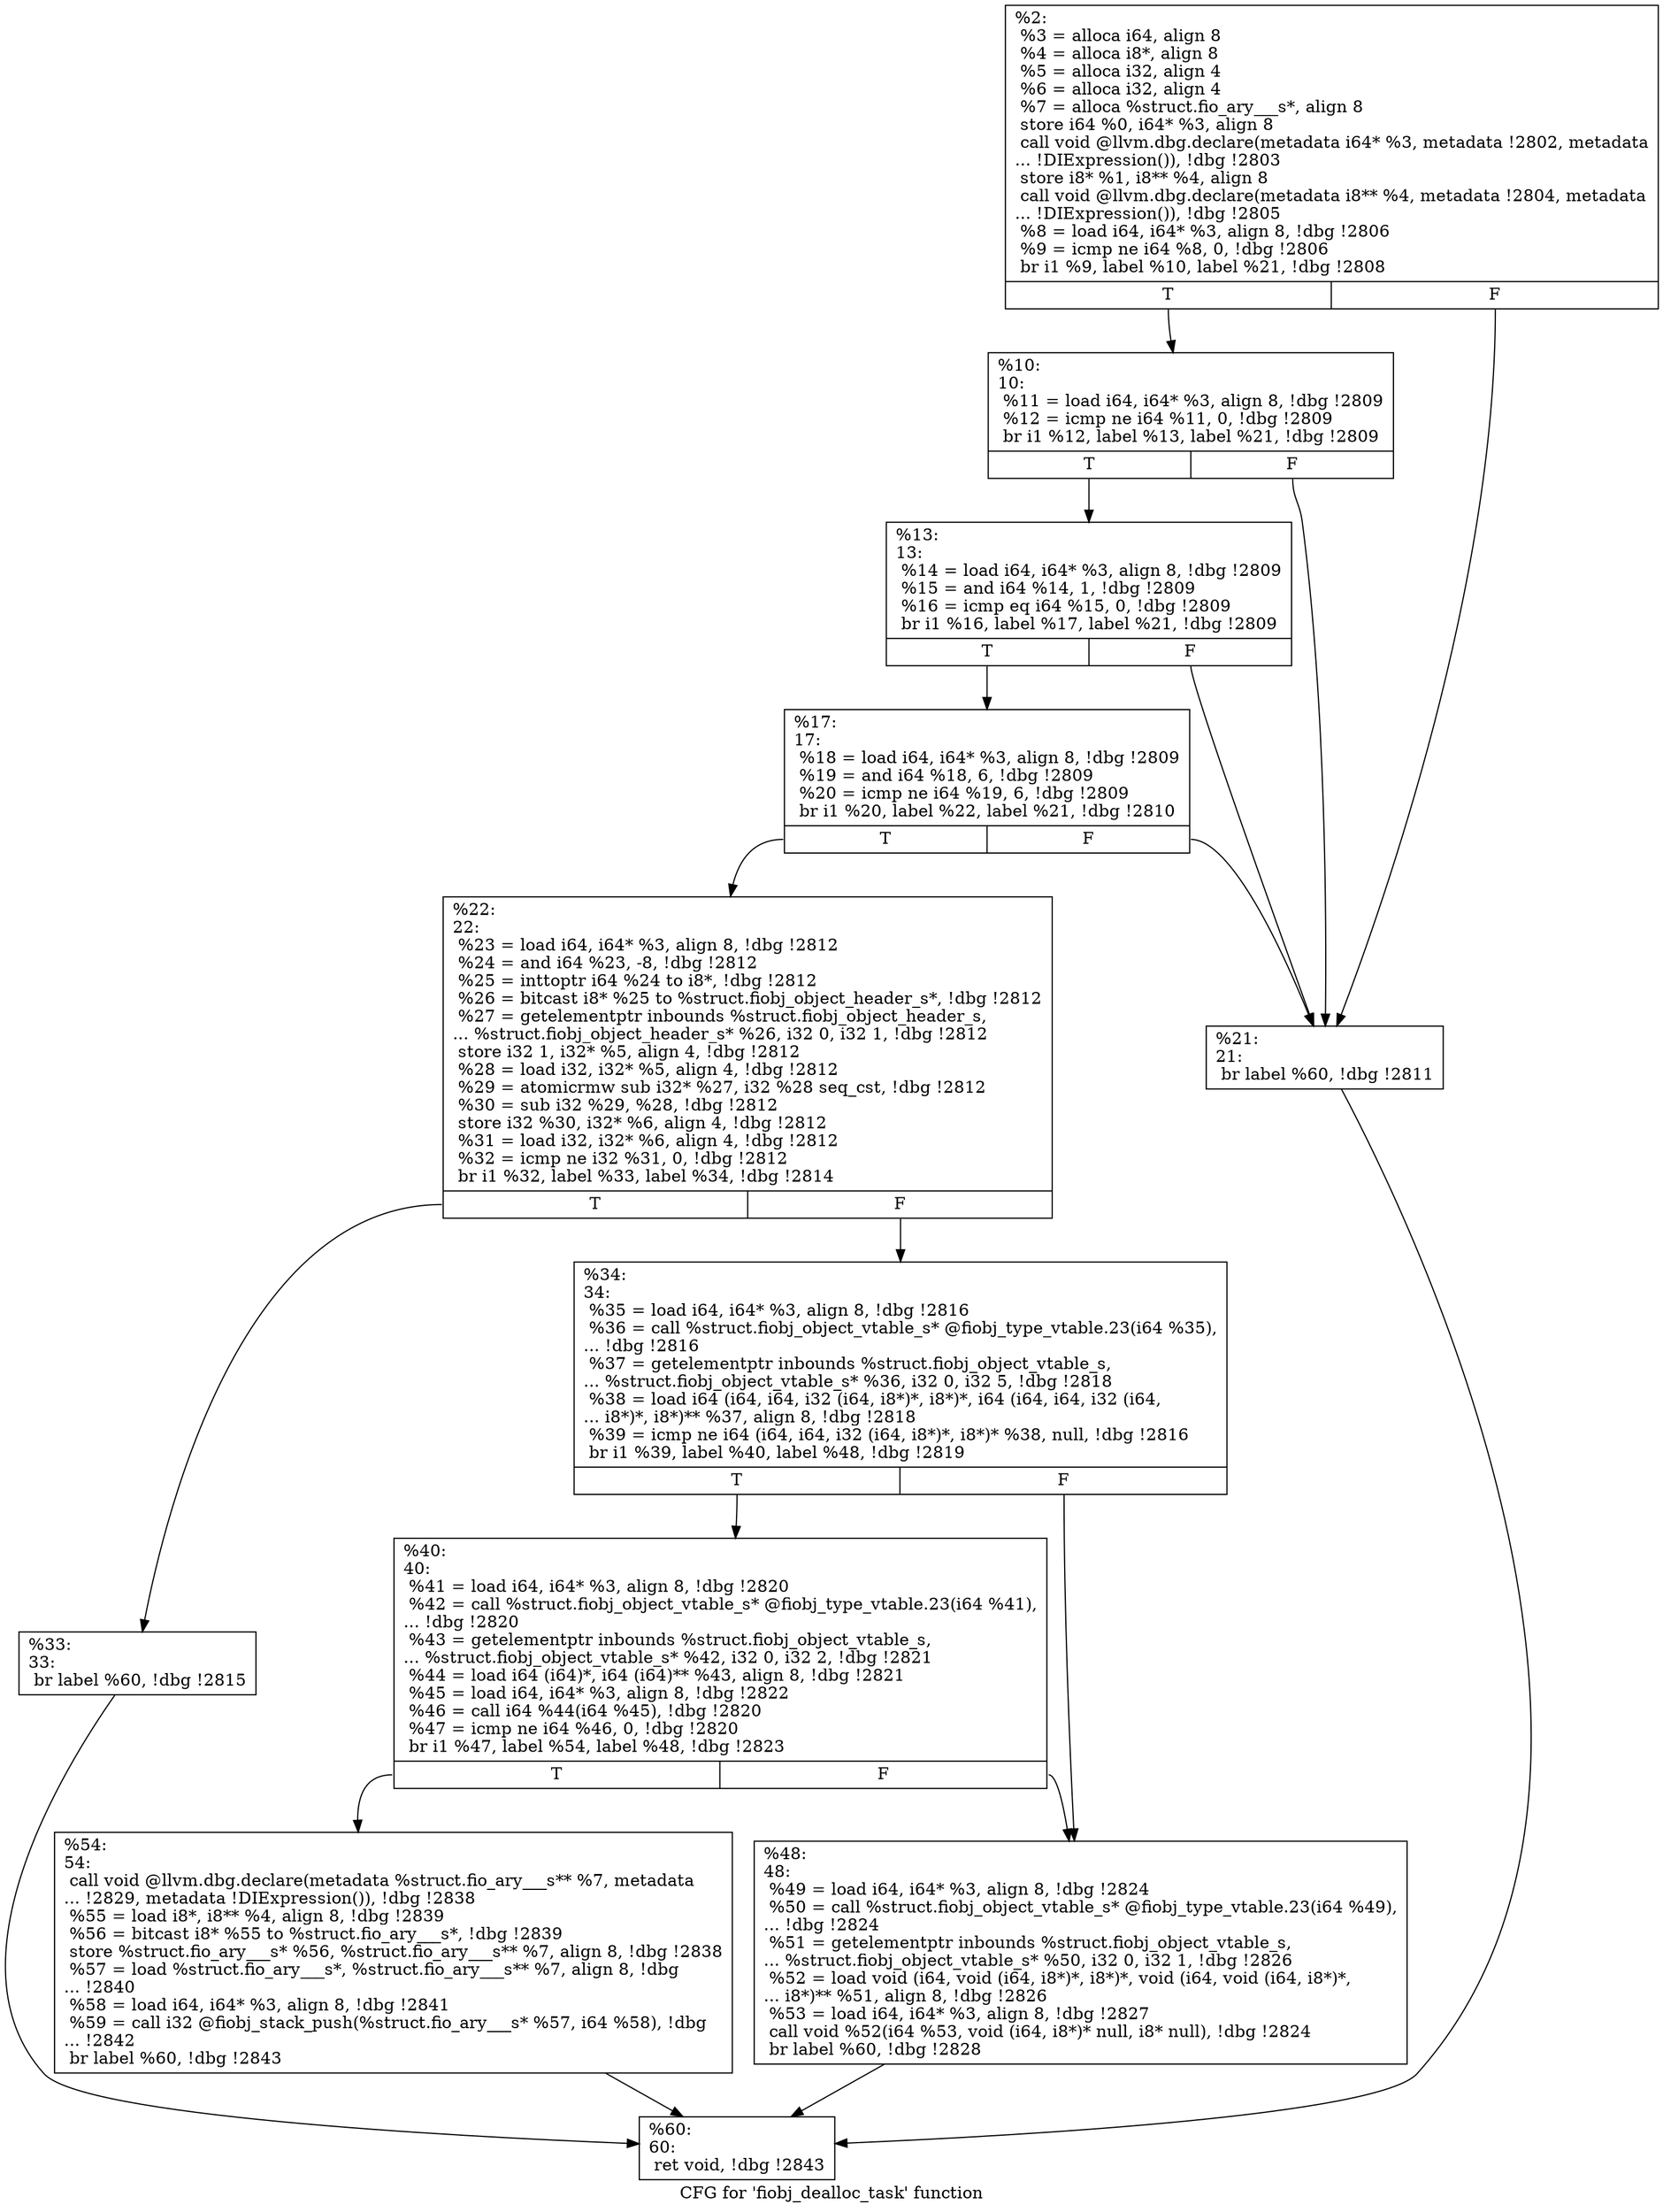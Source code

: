 digraph "CFG for 'fiobj_dealloc_task' function" {
	label="CFG for 'fiobj_dealloc_task' function";

	Node0x556851e0c970 [shape=record,label="{%2:\l  %3 = alloca i64, align 8\l  %4 = alloca i8*, align 8\l  %5 = alloca i32, align 4\l  %6 = alloca i32, align 4\l  %7 = alloca %struct.fio_ary___s*, align 8\l  store i64 %0, i64* %3, align 8\l  call void @llvm.dbg.declare(metadata i64* %3, metadata !2802, metadata\l... !DIExpression()), !dbg !2803\l  store i8* %1, i8** %4, align 8\l  call void @llvm.dbg.declare(metadata i8** %4, metadata !2804, metadata\l... !DIExpression()), !dbg !2805\l  %8 = load i64, i64* %3, align 8, !dbg !2806\l  %9 = icmp ne i64 %8, 0, !dbg !2806\l  br i1 %9, label %10, label %21, !dbg !2808\l|{<s0>T|<s1>F}}"];
	Node0x556851e0c970:s0 -> Node0x556851e0dac0;
	Node0x556851e0c970:s1 -> Node0x556851e0dbb0;
	Node0x556851e0dac0 [shape=record,label="{%10:\l10:                                               \l  %11 = load i64, i64* %3, align 8, !dbg !2809\l  %12 = icmp ne i64 %11, 0, !dbg !2809\l  br i1 %12, label %13, label %21, !dbg !2809\l|{<s0>T|<s1>F}}"];
	Node0x556851e0dac0:s0 -> Node0x556851e0db10;
	Node0x556851e0dac0:s1 -> Node0x556851e0dbb0;
	Node0x556851e0db10 [shape=record,label="{%13:\l13:                                               \l  %14 = load i64, i64* %3, align 8, !dbg !2809\l  %15 = and i64 %14, 1, !dbg !2809\l  %16 = icmp eq i64 %15, 0, !dbg !2809\l  br i1 %16, label %17, label %21, !dbg !2809\l|{<s0>T|<s1>F}}"];
	Node0x556851e0db10:s0 -> Node0x556851e0db60;
	Node0x556851e0db10:s1 -> Node0x556851e0dbb0;
	Node0x556851e0db60 [shape=record,label="{%17:\l17:                                               \l  %18 = load i64, i64* %3, align 8, !dbg !2809\l  %19 = and i64 %18, 6, !dbg !2809\l  %20 = icmp ne i64 %19, 6, !dbg !2809\l  br i1 %20, label %22, label %21, !dbg !2810\l|{<s0>T|<s1>F}}"];
	Node0x556851e0db60:s0 -> Node0x556851e0dc00;
	Node0x556851e0db60:s1 -> Node0x556851e0dbb0;
	Node0x556851e0dbb0 [shape=record,label="{%21:\l21:                                               \l  br label %60, !dbg !2811\l}"];
	Node0x556851e0dbb0 -> Node0x556851e0dde0;
	Node0x556851e0dc00 [shape=record,label="{%22:\l22:                                               \l  %23 = load i64, i64* %3, align 8, !dbg !2812\l  %24 = and i64 %23, -8, !dbg !2812\l  %25 = inttoptr i64 %24 to i8*, !dbg !2812\l  %26 = bitcast i8* %25 to %struct.fiobj_object_header_s*, !dbg !2812\l  %27 = getelementptr inbounds %struct.fiobj_object_header_s,\l... %struct.fiobj_object_header_s* %26, i32 0, i32 1, !dbg !2812\l  store i32 1, i32* %5, align 4, !dbg !2812\l  %28 = load i32, i32* %5, align 4, !dbg !2812\l  %29 = atomicrmw sub i32* %27, i32 %28 seq_cst, !dbg !2812\l  %30 = sub i32 %29, %28, !dbg !2812\l  store i32 %30, i32* %6, align 4, !dbg !2812\l  %31 = load i32, i32* %6, align 4, !dbg !2812\l  %32 = icmp ne i32 %31, 0, !dbg !2812\l  br i1 %32, label %33, label %34, !dbg !2814\l|{<s0>T|<s1>F}}"];
	Node0x556851e0dc00:s0 -> Node0x556851e0dc50;
	Node0x556851e0dc00:s1 -> Node0x556851e0dca0;
	Node0x556851e0dc50 [shape=record,label="{%33:\l33:                                               \l  br label %60, !dbg !2815\l}"];
	Node0x556851e0dc50 -> Node0x556851e0dde0;
	Node0x556851e0dca0 [shape=record,label="{%34:\l34:                                               \l  %35 = load i64, i64* %3, align 8, !dbg !2816\l  %36 = call %struct.fiobj_object_vtable_s* @fiobj_type_vtable.23(i64 %35),\l... !dbg !2816\l  %37 = getelementptr inbounds %struct.fiobj_object_vtable_s,\l... %struct.fiobj_object_vtable_s* %36, i32 0, i32 5, !dbg !2818\l  %38 = load i64 (i64, i64, i32 (i64, i8*)*, i8*)*, i64 (i64, i64, i32 (i64,\l... i8*)*, i8*)** %37, align 8, !dbg !2818\l  %39 = icmp ne i64 (i64, i64, i32 (i64, i8*)*, i8*)* %38, null, !dbg !2816\l  br i1 %39, label %40, label %48, !dbg !2819\l|{<s0>T|<s1>F}}"];
	Node0x556851e0dca0:s0 -> Node0x556851e0dcf0;
	Node0x556851e0dca0:s1 -> Node0x556851e0dd40;
	Node0x556851e0dcf0 [shape=record,label="{%40:\l40:                                               \l  %41 = load i64, i64* %3, align 8, !dbg !2820\l  %42 = call %struct.fiobj_object_vtable_s* @fiobj_type_vtable.23(i64 %41),\l... !dbg !2820\l  %43 = getelementptr inbounds %struct.fiobj_object_vtable_s,\l... %struct.fiobj_object_vtable_s* %42, i32 0, i32 2, !dbg !2821\l  %44 = load i64 (i64)*, i64 (i64)** %43, align 8, !dbg !2821\l  %45 = load i64, i64* %3, align 8, !dbg !2822\l  %46 = call i64 %44(i64 %45), !dbg !2820\l  %47 = icmp ne i64 %46, 0, !dbg !2820\l  br i1 %47, label %54, label %48, !dbg !2823\l|{<s0>T|<s1>F}}"];
	Node0x556851e0dcf0:s0 -> Node0x556851e0dd90;
	Node0x556851e0dcf0:s1 -> Node0x556851e0dd40;
	Node0x556851e0dd40 [shape=record,label="{%48:\l48:                                               \l  %49 = load i64, i64* %3, align 8, !dbg !2824\l  %50 = call %struct.fiobj_object_vtable_s* @fiobj_type_vtable.23(i64 %49),\l... !dbg !2824\l  %51 = getelementptr inbounds %struct.fiobj_object_vtable_s,\l... %struct.fiobj_object_vtable_s* %50, i32 0, i32 1, !dbg !2826\l  %52 = load void (i64, void (i64, i8*)*, i8*)*, void (i64, void (i64, i8*)*,\l... i8*)** %51, align 8, !dbg !2826\l  %53 = load i64, i64* %3, align 8, !dbg !2827\l  call void %52(i64 %53, void (i64, i8*)* null, i8* null), !dbg !2824\l  br label %60, !dbg !2828\l}"];
	Node0x556851e0dd40 -> Node0x556851e0dde0;
	Node0x556851e0dd90 [shape=record,label="{%54:\l54:                                               \l  call void @llvm.dbg.declare(metadata %struct.fio_ary___s** %7, metadata\l... !2829, metadata !DIExpression()), !dbg !2838\l  %55 = load i8*, i8** %4, align 8, !dbg !2839\l  %56 = bitcast i8* %55 to %struct.fio_ary___s*, !dbg !2839\l  store %struct.fio_ary___s* %56, %struct.fio_ary___s** %7, align 8, !dbg !2838\l  %57 = load %struct.fio_ary___s*, %struct.fio_ary___s** %7, align 8, !dbg\l... !2840\l  %58 = load i64, i64* %3, align 8, !dbg !2841\l  %59 = call i32 @fiobj_stack_push(%struct.fio_ary___s* %57, i64 %58), !dbg\l... !2842\l  br label %60, !dbg !2843\l}"];
	Node0x556851e0dd90 -> Node0x556851e0dde0;
	Node0x556851e0dde0 [shape=record,label="{%60:\l60:                                               \l  ret void, !dbg !2843\l}"];
}
